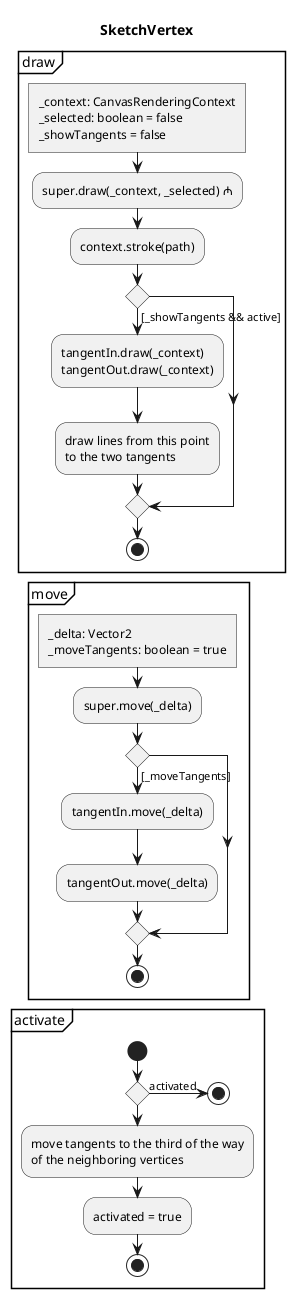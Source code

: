 @startuml SketchVertex
skinparam monochrome true

title SketchVertex

partition draw {
	:_context: CanvasRenderingContext
	_selected: boolean = false
	_showTangents = false]
	:super.draw(_context, _selected) ₼;
	:context.stroke(path);
	if() then ([_showTangents && active])
		:tangentIn.draw(_context)
		tangentOut.draw(_context);

		:draw lines from this point
		to the two tangents;
	endif
	stop 
}

partition move {
	:_delta: Vector2
	_moveTangents: boolean = true]
	:super.move(_delta);
	if() then ([_moveTangents])
		:tangentIn.move(_delta);
		:tangentOut.move(_delta);
	endif
	stop
}

partition activate{
	start
	if() then (activated)
		stop
	endif
	:move tangents to the third of the way
	of the neighboring vertices;
	:activated = true;
	stop
}
@enduml